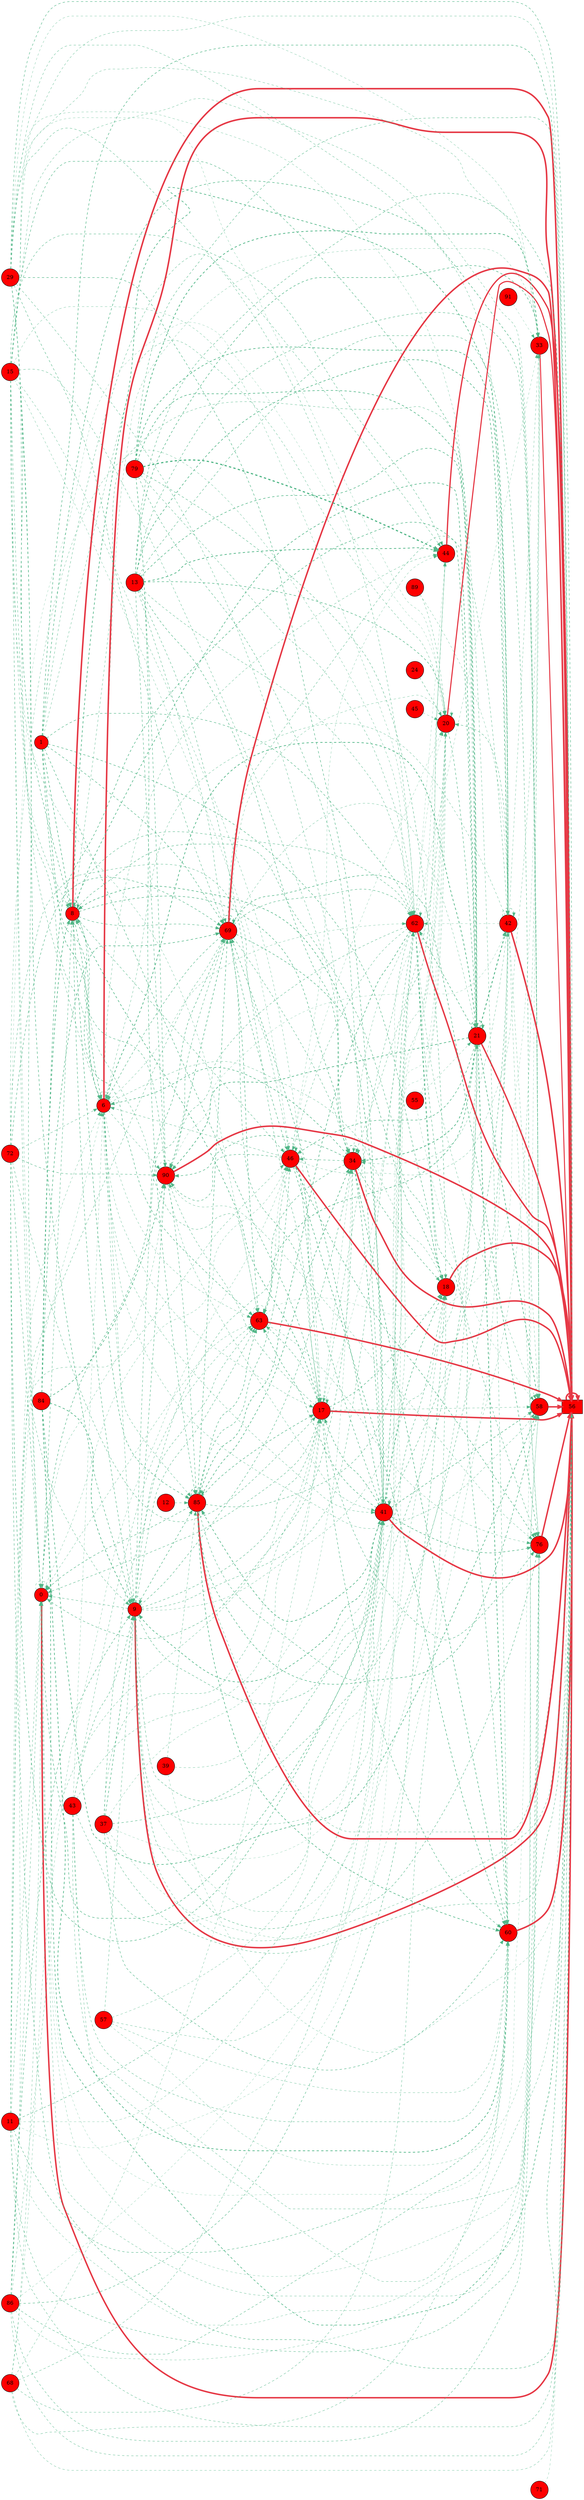 digraph G{
rankdir=LR;
0 [style=filled, shape=circle, fillcolor="#fe0000", label="0"];
1 [style=filled, shape=circle, fillcolor="#fe0000", label="1"];
6 [style=filled, shape=circle, fillcolor="#fe0000", label="6"];
8 [style=filled, shape=circle, fillcolor="#fe0000", label="8"];
9 [style=filled, shape=circle, fillcolor="#fe0000", label="9"];
11 [style=filled, shape=circle, fillcolor="#fe0000", label="11"];
12 [style=filled, shape=circle, fillcolor="#fe0000", label="12"];
13 [style=filled, shape=circle, fillcolor="#fe0000", label="13"];
15 [style=filled, shape=circle, fillcolor="#fe0000", label="15"];
17 [style=filled, shape=circle, fillcolor="#fe0000", label="17"];
18 [style=filled, shape=circle, fillcolor="#fe0000", label="18"];
20 [style=filled, shape=circle, fillcolor="#fe0000", label="20"];
21 [style=filled, shape=circle, fillcolor="#fe0000", label="21"];
24 [style=filled, shape=circle, fillcolor="#fe0000", label="24"];
29 [style=filled, shape=circle, fillcolor="#fe0000", label="29"];
33 [style=filled, shape=circle, fillcolor="#fe0000", label="33"];
34 [style=filled, shape=circle, fillcolor="#fe0000", label="34"];
37 [style=filled, shape=circle, fillcolor="#fe0000", label="37"];
39 [style=filled, shape=circle, fillcolor="#fe0000", label="39"];
41 [style=filled, shape=circle, fillcolor="#fe0000", label="41"];
42 [style=filled, shape=circle, fillcolor="#fe0000", label="42"];
43 [style=filled, shape=circle, fillcolor="#fe0000", label="43"];
44 [style=filled, shape=circle, fillcolor="#fe0000", label="44"];
45 [style=filled, shape=circle, fillcolor="#fe0000", label="45"];
46 [style=filled, shape=circle, fillcolor="#fe0000", label="46"];
55 [style=filled, shape=circle, fillcolor="#fe0000", label="55"];
56 [style=filled, shape=box, fillcolor="#fe0000", label="56"];
57 [style=filled, shape=circle, fillcolor="#fe0000", label="57"];
58 [style=filled, shape=circle, fillcolor="#fe0000", label="58"];
60 [style=filled, shape=circle, fillcolor="#fe0000", label="60"];
62 [style=filled, shape=circle, fillcolor="#fe0000", label="62"];
63 [style=filled, shape=circle, fillcolor="#fe0000", label="63"];
68 [style=filled, shape=circle, fillcolor="#fe0000", label="68"];
69 [style=filled, shape=circle, fillcolor="#fe0000", label="69"];
71 [style=filled, shape=circle, fillcolor="#fe0000", label="71"];
72 [style=filled, shape=circle, fillcolor="#fe0000", label="72"];
76 [style=filled, shape=circle, fillcolor="#fe0000", label="76"];
79 [style=filled, shape=circle, fillcolor="#fe0000", label="79"];
84 [style=filled, shape=circle, fillcolor="#fe0000", label="84"];
85 [style=filled, shape=circle, fillcolor="#fe0000", label="85"];
86 [style=filled, shape=circle, fillcolor="#fe0000", label="86"];
89 [style=filled, shape=circle, fillcolor="#fe0000", label="89"];
90 [style=filled, shape=circle, fillcolor="#fe0000", label="90"];
91 [style=filled, shape=circle, fillcolor="#fe0000", label="91"];
8 -> 56 [color="#e63946",penwidth=4.00];
85 -> 56 [color="#e63946",penwidth=3.98];
6 -> 56 [color="#e63946",penwidth=3.98];
42 -> 56 [color="#e63946",penwidth=3.96];
60 -> 56 [color="#e63946",penwidth=3.95];
34 -> 56 [color="#e63946",penwidth=3.93];
90 -> 56 [color="#e63946",penwidth=3.93];
69 -> 56 [color="#e63946",penwidth=3.92];
9 -> 56 [color="#e63946",penwidth=3.92];
41 -> 56 [color="#e63946",penwidth=3.91];
18 -> 56 [color="#e63946",penwidth=3.90];
17 -> 56 [color="#e63946",penwidth=3.89];
56 -> 56 [color="#e63946",penwidth=3.87];
63 -> 56 [color="#e63946",penwidth=3.86];
0 -> 56 [color="#e63946",penwidth=3.85];
46 -> 56 [color="#e63946",penwidth=3.82];
76 -> 56 [color="#e63946",penwidth=3.75];
62 -> 56 [color="#e63946",penwidth=3.75];
58 -> 56 [color="#e63946",penwidth=3.69];
21 -> 56 [color="#e63946",penwidth=3.66];
44 -> 56 [color="#e63946",penwidth=3.35];
20 -> 56 [color="#e63946",penwidth=2.91];
33 -> 56 [color="#e63946",penwidth=2.57];
41 -> 0 [color="#52b788",style=dashed,penwidth=1.30];
69 -> 0 [color="#52b788",style=dashed,penwidth=1.27];
85 -> 0 [color="#52b788",style=dashed,penwidth=1.22];
72 -> 0 [color="#52b788",style=dashed,penwidth=1.12];
34 -> 0 [color="#52b788",style=dashed,penwidth=1.10];
17 -> 0 [color="#52b788",style=dashed,penwidth=1.04];
29 -> 0 [color="#52b788",style=dashed,penwidth=1.01];
9 -> 0 [color="#52b788",style=dashed,penwidth=1.00];
86 -> 0 [color="#52b788",style=dashed,penwidth=0.88];
11 -> 0 [color="#52b788",style=dashed,penwidth=0.87];
0 -> 0 [color="#52b788",style=dashed,penwidth=0.78];
68 -> 0 [color="#52b788",style=dashed,penwidth=0.76];
63 -> 0 [color="#52b788",style=dashed,penwidth=0.71];
15 -> 0 [color="#52b788",style=dashed,penwidth=0.70];
21 -> 6 [color="#52b788",style=dashed,penwidth=1.81];
34 -> 6 [color="#52b788",style=dashed,penwidth=1.45];
1 -> 6 [color="#52b788",style=dashed,penwidth=1.42];
8 -> 6 [color="#52b788",style=dashed,penwidth=1.33];
69 -> 6 [color="#52b788",style=dashed,penwidth=1.16];
29 -> 6 [color="#52b788",style=dashed,penwidth=1.01];
6 -> 6 [color="#52b788",style=dashed,penwidth=0.92];
15 -> 6 [color="#52b788",style=dashed,penwidth=0.92];
46 -> 6 [color="#52b788",style=dashed,penwidth=0.88];
72 -> 6 [color="#52b788",style=dashed,penwidth=0.84];
42 -> 6 [color="#52b788",style=dashed,penwidth=0.80];
11 -> 6 [color="#52b788",style=dashed,penwidth=0.70];
43 -> 6 [color="#52b788",style=dashed,penwidth=0.63];
86 -> 6 [color="#52b788",style=dashed,penwidth=0.62];
84 -> 8 [color="#52b788",style=dashed,penwidth=1.67];
41 -> 8 [color="#52b788",style=dashed,penwidth=1.55];
17 -> 8 [color="#52b788",style=dashed,penwidth=1.54];
1 -> 8 [color="#52b788",style=dashed,penwidth=1.45];
8 -> 8 [color="#52b788",style=dashed,penwidth=1.29];
29 -> 8 [color="#52b788",style=dashed,penwidth=1.26];
9 -> 8 [color="#52b788",style=dashed,penwidth=1.22];
90 -> 8 [color="#52b788",style=dashed,penwidth=1.09];
0 -> 8 [color="#52b788",style=dashed,penwidth=1.04];
63 -> 8 [color="#52b788",style=dashed,penwidth=0.94];
15 -> 8 [color="#52b788",style=dashed,penwidth=0.88];
60 -> 8 [color="#52b788",style=dashed,penwidth=0.85];
84 -> 9 [color="#52b788",style=dashed,penwidth=1.72];
41 -> 9 [color="#52b788",style=dashed,penwidth=1.63];
37 -> 9 [color="#52b788",style=dashed,penwidth=1.38];
29 -> 9 [color="#52b788",style=dashed,penwidth=1.31];
9 -> 9 [color="#52b788",style=dashed,penwidth=1.28];
86 -> 9 [color="#52b788",style=dashed,penwidth=1.22];
43 -> 9 [color="#52b788",style=dashed,penwidth=1.10];
15 -> 9 [color="#52b788",style=dashed,penwidth=0.91];
57 -> 9 [color="#52b788",style=dashed,penwidth=0.90];
6 -> 9 [color="#52b788",style=dashed,penwidth=0.90];
56 -> 9 [color="#52b788",style=dashed,penwidth=0.79];
41 -> 17 [color="#52b788",style=dashed,penwidth=1.39];
85 -> 17 [color="#52b788",style=dashed,penwidth=1.32];
1 -> 17 [color="#52b788",style=dashed,penwidth=1.28];
46 -> 17 [color="#52b788",style=dashed,penwidth=1.11];
9 -> 17 [color="#52b788",style=dashed,penwidth=1.07];
13 -> 17 [color="#52b788",style=dashed,penwidth=1.04];
72 -> 17 [color="#52b788",style=dashed,penwidth=1.02];
17 -> 17 [color="#52b788",style=dashed,penwidth=0.92];
62 -> 17 [color="#52b788",style=dashed,penwidth=0.92];
37 -> 17 [color="#52b788",style=dashed,penwidth=0.89];
86 -> 17 [color="#52b788",style=dashed,penwidth=0.77];
43 -> 17 [color="#52b788",style=dashed,penwidth=0.77];
15 -> 17 [color="#52b788",style=dashed,penwidth=0.77];
6 -> 17 [color="#52b788",style=dashed,penwidth=0.76];
68 -> 17 [color="#52b788",style=dashed,penwidth=0.72];
41 -> 18 [color="#52b788",style=dashed,penwidth=1.38];
69 -> 18 [color="#52b788",style=dashed,penwidth=1.32];
17 -> 18 [color="#52b788",style=dashed,penwidth=1.29];
62 -> 18 [color="#52b788",style=dashed,penwidth=1.27];
1 -> 18 [color="#52b788",style=dashed,penwidth=1.26];
34 -> 18 [color="#52b788",style=dashed,penwidth=1.23];
8 -> 18 [color="#52b788",style=dashed,penwidth=1.14];
86 -> 18 [color="#52b788",style=dashed,penwidth=1.11];
9 -> 18 [color="#52b788",style=dashed,penwidth=1.08];
79 -> 18 [color="#52b788",style=dashed,penwidth=1.07];
68 -> 18 [color="#52b788",style=dashed,penwidth=0.88];
57 -> 18 [color="#52b788",style=dashed,penwidth=0.79];
6 -> 18 [color="#52b788",style=dashed,penwidth=0.78];
13 -> 20 [color="#52b788",style=dashed,penwidth=1.38];
24 -> 20 [color="#52b788",style=dashed,penwidth=1.05];
42 -> 20 [color="#52b788",style=dashed,penwidth=1.00];
1 -> 20 [color="#52b788",style=dashed,penwidth=0.82];
89 -> 20 [color="#52b788",style=dashed,penwidth=0.81];
55 -> 20 [color="#52b788",style=dashed,penwidth=0.77];
9 -> 20 [color="#52b788",style=dashed,penwidth=0.72];
41 -> 20 [color="#52b788",style=dashed,penwidth=0.72];
20 -> 20 [color="#52b788",style=dashed,penwidth=0.62];
29 -> 20 [color="#52b788",style=dashed,penwidth=0.60];
45 -> 20 [color="#52b788",style=dashed,penwidth=0.58];
46 -> 20 [color="#52b788",style=dashed,penwidth=0.54];
72 -> 20 [color="#52b788",style=dashed,penwidth=0.50];
11 -> 20 [color="#52b788",style=dashed,penwidth=0.50];
62 -> 20 [color="#52b788",style=dashed,penwidth=0.50];
37 -> 20 [color="#52b788",style=dashed,penwidth=0.50];
21 -> 21 [color="#52b788",style=dashed,penwidth=1.70];
8 -> 21 [color="#52b788",style=dashed,penwidth=1.57];
79 -> 21 [color="#52b788",style=dashed,penwidth=1.55];
13 -> 21 [color="#52b788",style=dashed,penwidth=1.44];
84 -> 21 [color="#52b788",style=dashed,penwidth=1.40];
20 -> 21 [color="#52b788",style=dashed,penwidth=1.20];
15 -> 21 [color="#52b788",style=dashed,penwidth=1.17];
85 -> 21 [color="#52b788",style=dashed,penwidth=1.12];
41 -> 21 [color="#52b788",style=dashed,penwidth=0.88];
9 -> 21 [color="#52b788",style=dashed,penwidth=0.83];
69 -> 21 [color="#52b788",style=dashed,penwidth=0.75];
29 -> 21 [color="#52b788",style=dashed,penwidth=0.66];
55 -> 21 [color="#52b788",style=dashed,penwidth=0.58];
79 -> 33 [color="#52b788",style=dashed,penwidth=1.91];
13 -> 33 [color="#52b788",style=dashed,penwidth=1.39];
15 -> 33 [color="#52b788",style=dashed,penwidth=0.76];
42 -> 33 [color="#52b788",style=dashed,penwidth=0.72];
46 -> 33 [color="#52b788",style=dashed,penwidth=0.68];
9 -> 33 [color="#52b788",style=dashed,penwidth=0.68];
29 -> 33 [color="#52b788",style=dashed,penwidth=0.64];
6 -> 33 [color="#52b788",style=dashed,penwidth=0.63];
62 -> 33 [color="#52b788",style=dashed,penwidth=0.58];
91 -> 33 [color="#52b788",style=dashed,penwidth=0.50];
0 -> 33 [color="#52b788",style=dashed,penwidth=0.50];
63 -> 33 [color="#52b788",style=dashed,penwidth=0.50];
21 -> 34 [color="#52b788",style=dashed,penwidth=1.86];
85 -> 34 [color="#52b788",style=dashed,penwidth=1.55];
34 -> 34 [color="#52b788",style=dashed,penwidth=1.45];
8 -> 34 [color="#52b788",style=dashed,penwidth=1.34];
13 -> 34 [color="#52b788",style=dashed,penwidth=1.23];
9 -> 34 [color="#52b788",style=dashed,penwidth=1.14];
69 -> 34 [color="#52b788",style=dashed,penwidth=1.05];
29 -> 34 [color="#52b788",style=dashed,penwidth=0.91];
15 -> 34 [color="#52b788",style=dashed,penwidth=0.90];
20 -> 34 [color="#52b788",style=dashed,penwidth=0.85];
42 -> 34 [color="#52b788",style=dashed,penwidth=0.77];
62 -> 34 [color="#52b788",style=dashed,penwidth=0.71];
17 -> 34 [color="#52b788",style=dashed,penwidth=0.65];
37 -> 34 [color="#52b788",style=dashed,penwidth=0.64];
41 -> 41 [color="#52b788",style=dashed,penwidth=1.54];
34 -> 41 [color="#52b788",style=dashed,penwidth=1.31];
72 -> 41 [color="#52b788",style=dashed,penwidth=1.29];
29 -> 41 [color="#52b788",style=dashed,penwidth=1.23];
37 -> 41 [color="#52b788",style=dashed,penwidth=1.10];
79 -> 41 [color="#52b788",style=dashed,penwidth=1.07];
11 -> 41 [color="#52b788",style=dashed,penwidth=1.06];
43 -> 41 [color="#52b788",style=dashed,penwidth=0.93];
68 -> 41 [color="#52b788",style=dashed,penwidth=0.86];
6 -> 41 [color="#52b788",style=dashed,penwidth=0.82];
90 -> 41 [color="#52b788",style=dashed,penwidth=0.81];
39 -> 41 [color="#52b788",style=dashed,penwidth=0.73];
57 -> 41 [color="#52b788",style=dashed,penwidth=0.70];
21 -> 42 [color="#52b788",style=dashed,penwidth=2.32];
8 -> 42 [color="#52b788",style=dashed,penwidth=1.69];
79 -> 42 [color="#52b788",style=dashed,penwidth=1.64];
13 -> 42 [color="#52b788",style=dashed,penwidth=1.58];
41 -> 42 [color="#52b788",style=dashed,penwidth=1.09];
42 -> 42 [color="#52b788",style=dashed,penwidth=1.04];
9 -> 42 [color="#52b788",style=dashed,penwidth=1.03];
69 -> 42 [color="#52b788",style=dashed,penwidth=0.94];
29 -> 42 [color="#52b788",style=dashed,penwidth=0.85];
89 -> 42 [color="#52b788",style=dashed,penwidth=0.67];
37 -> 42 [color="#52b788",style=dashed,penwidth=0.64];
90 -> 42 [color="#52b788",style=dashed,penwidth=0.52];
79 -> 44 [color="#52b788",style=dashed,penwidth=3.00];
13 -> 44 [color="#52b788",style=dashed,penwidth=1.86];
85 -> 44 [color="#52b788",style=dashed,penwidth=1.10];
15 -> 44 [color="#52b788",style=dashed,penwidth=1.02];
1 -> 44 [color="#52b788",style=dashed,penwidth=0.90];
6 -> 44 [color="#52b788",style=dashed,penwidth=0.80];
46 -> 44 [color="#52b788",style=dashed,penwidth=0.60];
17 -> 44 [color="#52b788",style=dashed,penwidth=0.55];
86 -> 44 [color="#52b788",style=dashed,penwidth=0.50];
62 -> 44 [color="#52b788",style=dashed,penwidth=0.50];
21 -> 46 [color="#52b788",style=dashed,penwidth=1.40];
41 -> 46 [color="#52b788",style=dashed,penwidth=1.26];
69 -> 46 [color="#52b788",style=dashed,penwidth=1.25];
85 -> 46 [color="#52b788",style=dashed,penwidth=1.20];
34 -> 46 [color="#52b788",style=dashed,penwidth=1.09];
46 -> 46 [color="#52b788",style=dashed,penwidth=1.06];
8 -> 46 [color="#52b788",style=dashed,penwidth=1.02];
9 -> 46 [color="#52b788",style=dashed,penwidth=0.97];
72 -> 46 [color="#52b788",style=dashed,penwidth=0.95];
62 -> 46 [color="#52b788",style=dashed,penwidth=0.87];
11 -> 46 [color="#52b788",style=dashed,penwidth=0.80];
15 -> 46 [color="#52b788",style=dashed,penwidth=0.68];
68 -> 46 [color="#52b788",style=dashed,penwidth=0.65];
0 -> 46 [color="#52b788",style=dashed,penwidth=0.65];
63 -> 46 [color="#52b788",style=dashed,penwidth=0.59];
84 -> 56 [color="#52b788",style=dashed,penwidth=1.54];
1 -> 56 [color="#52b788",style=dashed,penwidth=1.33];
29 -> 56 [color="#52b788",style=dashed,penwidth=1.14];
72 -> 56 [color="#52b788",style=dashed,penwidth=1.12];
13 -> 56 [color="#52b788",style=dashed,penwidth=1.08];
79 -> 56 [color="#52b788",style=dashed,penwidth=1.05];
37 -> 56 [color="#52b788",style=dashed,penwidth=0.96];
11 -> 56 [color="#52b788",style=dashed,penwidth=0.91];
86 -> 56 [color="#52b788",style=dashed,penwidth=0.87];
43 -> 56 [color="#52b788",style=dashed,penwidth=0.81];
15 -> 56 [color="#52b788",style=dashed,penwidth=0.80];
68 -> 56 [color="#52b788",style=dashed,penwidth=0.75];
39 -> 56 [color="#52b788",style=dashed,penwidth=0.63];
57 -> 56 [color="#52b788",style=dashed,penwidth=0.63];
71 -> 56 [color="#52b788",style=dashed,penwidth=0.58];
21 -> 58 [color="#52b788",style=dashed,penwidth=1.68];
84 -> 58 [color="#52b788",style=dashed,penwidth=1.60];
85 -> 58 [color="#52b788",style=dashed,penwidth=1.39];
41 -> 58 [color="#52b788",style=dashed,penwidth=1.37];
1 -> 58 [color="#52b788",style=dashed,penwidth=1.36];
13 -> 58 [color="#52b788",style=dashed,penwidth=1.10];
62 -> 58 [color="#52b788",style=dashed,penwidth=0.81];
15 -> 58 [color="#52b788",style=dashed,penwidth=0.80];
6 -> 58 [color="#52b788",style=dashed,penwidth=0.79];
17 -> 58 [color="#52b788",style=dashed,penwidth=0.77];
86 -> 58 [color="#52b788",style=dashed,penwidth=0.69];
42 -> 58 [color="#52b788",style=dashed,penwidth=0.69];
11 -> 58 [color="#52b788",style=dashed,penwidth=0.68];
0 -> 58 [color="#52b788",style=dashed,penwidth=0.61];
55 -> 58 [color="#52b788",style=dashed,penwidth=0.55];
21 -> 60 [color="#52b788",style=dashed,penwidth=1.85];
84 -> 60 [color="#52b788",style=dashed,penwidth=1.77];
85 -> 60 [color="#52b788",style=dashed,penwidth=1.54];
34 -> 60 [color="#52b788",style=dashed,penwidth=1.47];
46 -> 60 [color="#52b788",style=dashed,penwidth=1.45];
17 -> 60 [color="#52b788",style=dashed,penwidth=1.22];
62 -> 60 [color="#52b788",style=dashed,penwidth=1.18];
37 -> 60 [color="#52b788",style=dashed,penwidth=1.14];
11 -> 60 [color="#52b788",style=dashed,penwidth=1.06];
86 -> 60 [color="#52b788",style=dashed,penwidth=1.01];
43 -> 60 [color="#52b788",style=dashed,penwidth=0.94];
68 -> 60 [color="#52b788",style=dashed,penwidth=0.86];
57 -> 60 [color="#52b788",style=dashed,penwidth=0.75];
21 -> 62 [color="#52b788",style=dashed,penwidth=1.44];
41 -> 62 [color="#52b788",style=dashed,penwidth=1.28];
1 -> 62 [color="#52b788",style=dashed,penwidth=1.19];
69 -> 62 [color="#52b788",style=dashed,penwidth=1.12];
8 -> 62 [color="#52b788",style=dashed,penwidth=1.04];
9 -> 62 [color="#52b788",style=dashed,penwidth=0.98];
13 -> 62 [color="#52b788",style=dashed,penwidth=0.94];
29 -> 62 [color="#52b788",style=dashed,penwidth=0.92];
79 -> 62 [color="#52b788",style=dashed,penwidth=0.91];
72 -> 62 [color="#52b788",style=dashed,penwidth=0.75];
62 -> 62 [color="#52b788",style=dashed,penwidth=0.74];
15 -> 62 [color="#52b788",style=dashed,penwidth=0.69];
6 -> 62 [color="#52b788",style=dashed,penwidth=0.67];
11 -> 62 [color="#52b788",style=dashed,penwidth=0.62];
42 -> 62 [color="#52b788",style=dashed,penwidth=0.58];
21 -> 63 [color="#52b788",style=dashed,penwidth=1.50];
41 -> 63 [color="#52b788",style=dashed,penwidth=1.36];
69 -> 63 [color="#52b788",style=dashed,penwidth=1.33];
85 -> 63 [color="#52b788",style=dashed,penwidth=1.29];
1 -> 63 [color="#52b788",style=dashed,penwidth=1.26];
34 -> 63 [color="#52b788",style=dashed,penwidth=1.18];
17 -> 63 [color="#52b788",style=dashed,penwidth=1.08];
9 -> 63 [color="#52b788",style=dashed,penwidth=1.05];
37 -> 63 [color="#52b788",style=dashed,penwidth=1.00];
43 -> 63 [color="#52b788",style=dashed,penwidth=0.84];
15 -> 63 [color="#52b788",style=dashed,penwidth=0.74];
6 -> 63 [color="#52b788",style=dashed,penwidth=0.73];
63 -> 63 [color="#52b788",style=dashed,penwidth=0.71];
84 -> 69 [color="#52b788",style=dashed,penwidth=1.43];
41 -> 69 [color="#52b788",style=dashed,penwidth=1.35];
69 -> 69 [color="#52b788",style=dashed,penwidth=1.34];
85 -> 69 [color="#52b788",style=dashed,penwidth=1.29];
1 -> 69 [color="#52b788",style=dashed,penwidth=1.26];
72 -> 69 [color="#52b788",style=dashed,penwidth=1.20];
17 -> 69 [color="#52b788",style=dashed,penwidth=1.14];
8 -> 69 [color="#52b788",style=dashed,penwidth=1.11];
29 -> 69 [color="#52b788",style=dashed,penwidth=1.08];
9 -> 69 [color="#52b788",style=dashed,penwidth=1.05];
13 -> 69 [color="#52b788",style=dashed,penwidth=1.00];
11 -> 69 [color="#52b788",style=dashed,penwidth=0.93];
20 -> 69 [color="#52b788",style=dashed,penwidth=0.70];
41 -> 76 [color="#52b788",style=dashed,penwidth=1.42];
69 -> 76 [color="#52b788",style=dashed,penwidth=1.41];
46 -> 76 [color="#52b788",style=dashed,penwidth=1.34];
17 -> 76 [color="#52b788",style=dashed,penwidth=1.12];
9 -> 76 [color="#52b788",style=dashed,penwidth=1.10];
62 -> 76 [color="#52b788",style=dashed,penwidth=1.09];
13 -> 76 [color="#52b788",style=dashed,penwidth=1.08];
11 -> 76 [color="#52b788",style=dashed,penwidth=0.97];
86 -> 76 [color="#52b788",style=dashed,penwidth=0.95];
43 -> 76 [color="#52b788",style=dashed,penwidth=0.87];
0 -> 76 [color="#52b788",style=dashed,penwidth=0.80];
90 -> 76 [color="#52b788",style=dashed,penwidth=0.76];
63 -> 76 [color="#52b788",style=dashed,penwidth=0.73];
42 -> 76 [color="#52b788",style=dashed,penwidth=0.68];
41 -> 85 [color="#52b788",style=dashed,penwidth=1.62];
85 -> 85 [color="#52b788",style=dashed,penwidth=1.57];
62 -> 85 [color="#52b788",style=dashed,penwidth=1.54];
8 -> 85 [color="#52b788",style=dashed,penwidth=1.35];
9 -> 85 [color="#52b788",style=dashed,penwidth=1.28];
79 -> 85 [color="#52b788",style=dashed,penwidth=1.18];
90 -> 85 [color="#52b788",style=dashed,penwidth=1.13];
6 -> 85 [color="#52b788",style=dashed,penwidth=0.90];
39 -> 85 [color="#52b788",style=dashed,penwidth=0.84];
56 -> 85 [color="#52b788",style=dashed,penwidth=0.82];
12 -> 85 [color="#52b788",style=dashed,penwidth=0.79];
21 -> 90 [color="#52b788",style=dashed,penwidth=1.69];
84 -> 90 [color="#52b788",style=dashed,penwidth=1.62];
69 -> 90 [color="#52b788",style=dashed,penwidth=1.45];
34 -> 90 [color="#52b788",style=dashed,penwidth=1.34];
46 -> 90 [color="#52b788",style=dashed,penwidth=1.17];
9 -> 90 [color="#52b788",style=dashed,penwidth=1.16];
79 -> 90 [color="#52b788",style=dashed,penwidth=1.14];
13 -> 90 [color="#52b788",style=dashed,penwidth=1.13];
72 -> 90 [color="#52b788",style=dashed,penwidth=1.07];
17 -> 90 [color="#52b788",style=dashed,penwidth=0.97];
62 -> 90 [color="#52b788",style=dashed,penwidth=0.97];
6 -> 90 [color="#52b788",style=dashed,penwidth=0.83];
0 -> 90 [color="#52b788",style=dashed,penwidth=0.70];
90 -> 90 [color="#52b788",style=dashed,penwidth=0.68];
}